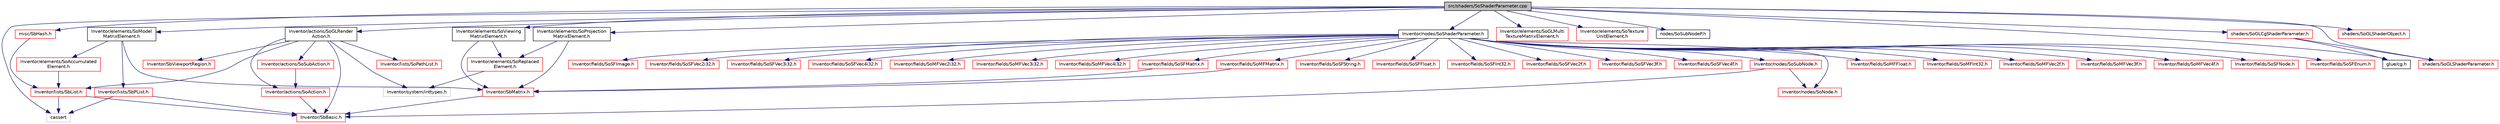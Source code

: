 digraph "src/shaders/SoShaderParameter.cpp"
{
 // LATEX_PDF_SIZE
  edge [fontname="Helvetica",fontsize="10",labelfontname="Helvetica",labelfontsize="10"];
  node [fontname="Helvetica",fontsize="10",shape=record];
  Node1 [label="src/shaders/SoShaderParameter.cpp",height=0.2,width=0.4,color="black", fillcolor="grey75", style="filled", fontcolor="black",tooltip=" "];
  Node1 -> Node2 [color="midnightblue",fontsize="10",style="solid",fontname="Helvetica"];
  Node2 [label="Inventor/nodes/SoShaderParameter.h",height=0.2,width=0.4,color="black", fillcolor="white", style="filled",URL="$SoShaderParameter_8h.html",tooltip=" "];
  Node2 -> Node3 [color="midnightblue",fontsize="10",style="solid",fontname="Helvetica"];
  Node3 [label="Inventor/nodes/SoNode.h",height=0.2,width=0.4,color="red", fillcolor="white", style="filled",URL="$SoNode_8h.html",tooltip=" "];
  Node2 -> Node35 [color="midnightblue",fontsize="10",style="solid",fontname="Helvetica"];
  Node35 [label="Inventor/nodes/SoSubNode.h",height=0.2,width=0.4,color="red", fillcolor="white", style="filled",URL="$SoSubNode_8h.html",tooltip=" "];
  Node35 -> Node7 [color="midnightblue",fontsize="10",style="solid",fontname="Helvetica"];
  Node7 [label="Inventor/SbBasic.h",height=0.2,width=0.4,color="red", fillcolor="white", style="filled",URL="$SbBasic_8h.html",tooltip=" "];
  Node35 -> Node3 [color="midnightblue",fontsize="10",style="solid",fontname="Helvetica"];
  Node2 -> Node41 [color="midnightblue",fontsize="10",style="solid",fontname="Helvetica"];
  Node41 [label="Inventor/fields/SoSFString.h",height=0.2,width=0.4,color="red", fillcolor="white", style="filled",URL="$SoSFString_8h.html",tooltip=" "];
  Node2 -> Node53 [color="midnightblue",fontsize="10",style="solid",fontname="Helvetica"];
  Node53 [label="Inventor/fields/SoSFFloat.h",height=0.2,width=0.4,color="red", fillcolor="white", style="filled",URL="$SoSFFloat_8h.html",tooltip=" "];
  Node2 -> Node54 [color="midnightblue",fontsize="10",style="solid",fontname="Helvetica"];
  Node54 [label="Inventor/fields/SoSFInt32.h",height=0.2,width=0.4,color="red", fillcolor="white", style="filled",URL="$SoSFInt32_8h.html",tooltip=" "];
  Node2 -> Node55 [color="midnightblue",fontsize="10",style="solid",fontname="Helvetica"];
  Node55 [label="Inventor/fields/SoSFVec2f.h",height=0.2,width=0.4,color="red", fillcolor="white", style="filled",URL="$SoSFVec2f_8h.html",tooltip=" "];
  Node2 -> Node59 [color="midnightblue",fontsize="10",style="solid",fontname="Helvetica"];
  Node59 [label="Inventor/fields/SoSFVec3f.h",height=0.2,width=0.4,color="red", fillcolor="white", style="filled",URL="$SoSFVec3f_8h.html",tooltip=" "];
  Node2 -> Node62 [color="midnightblue",fontsize="10",style="solid",fontname="Helvetica"];
  Node62 [label="Inventor/fields/SoSFVec4f.h",height=0.2,width=0.4,color="red", fillcolor="white", style="filled",URL="$SoSFVec4f_8h.html",tooltip=" "];
  Node2 -> Node64 [color="midnightblue",fontsize="10",style="solid",fontname="Helvetica"];
  Node64 [label="Inventor/fields/SoMFFloat.h",height=0.2,width=0.4,color="red", fillcolor="white", style="filled",URL="$SoMFFloat_8h.html",tooltip=" "];
  Node2 -> Node65 [color="midnightblue",fontsize="10",style="solid",fontname="Helvetica"];
  Node65 [label="Inventor/fields/SoMFInt32.h",height=0.2,width=0.4,color="red", fillcolor="white", style="filled",URL="$SoMFInt32_8h.html",tooltip=" "];
  Node2 -> Node66 [color="midnightblue",fontsize="10",style="solid",fontname="Helvetica"];
  Node66 [label="Inventor/fields/SoMFVec2f.h",height=0.2,width=0.4,color="red", fillcolor="white", style="filled",URL="$SoMFVec2f_8h.html",tooltip=" "];
  Node2 -> Node67 [color="midnightblue",fontsize="10",style="solid",fontname="Helvetica"];
  Node67 [label="Inventor/fields/SoMFVec3f.h",height=0.2,width=0.4,color="red", fillcolor="white", style="filled",URL="$SoMFVec3f_8h.html",tooltip=" "];
  Node2 -> Node68 [color="midnightblue",fontsize="10",style="solid",fontname="Helvetica"];
  Node68 [label="Inventor/fields/SoMFVec4f.h",height=0.2,width=0.4,color="red", fillcolor="white", style="filled",URL="$SoMFVec4f_8h.html",tooltip=" "];
  Node2 -> Node69 [color="midnightblue",fontsize="10",style="solid",fontname="Helvetica"];
  Node69 [label="Inventor/fields/SoSFMatrix.h",height=0.2,width=0.4,color="red", fillcolor="white", style="filled",URL="$SoSFMatrix_8h.html",tooltip=" "];
  Node69 -> Node70 [color="midnightblue",fontsize="10",style="solid",fontname="Helvetica"];
  Node70 [label="Inventor/SbMatrix.h",height=0.2,width=0.4,color="red", fillcolor="white", style="filled",URL="$SbMatrix_8h.html",tooltip=" "];
  Node70 -> Node7 [color="midnightblue",fontsize="10",style="solid",fontname="Helvetica"];
  Node2 -> Node71 [color="midnightblue",fontsize="10",style="solid",fontname="Helvetica"];
  Node71 [label="Inventor/fields/SoMFMatrix.h",height=0.2,width=0.4,color="red", fillcolor="white", style="filled",URL="$SoMFMatrix_8h.html",tooltip=" "];
  Node71 -> Node70 [color="midnightblue",fontsize="10",style="solid",fontname="Helvetica"];
  Node2 -> Node72 [color="midnightblue",fontsize="10",style="solid",fontname="Helvetica"];
  Node72 [label="Inventor/fields/SoSFNode.h",height=0.2,width=0.4,color="red", fillcolor="white", style="filled",URL="$SoSFNode_8h.html",tooltip=" "];
  Node2 -> Node73 [color="midnightblue",fontsize="10",style="solid",fontname="Helvetica"];
  Node73 [label="Inventor/fields/SoSFEnum.h",height=0.2,width=0.4,color="red", fillcolor="white", style="filled",URL="$SoSFEnum_8h.html",tooltip=" "];
  Node2 -> Node74 [color="midnightblue",fontsize="10",style="solid",fontname="Helvetica"];
  Node74 [label="Inventor/fields/SoSFImage.h",height=0.2,width=0.4,color="red", fillcolor="white", style="filled",URL="$SoSFImage_8h.html",tooltip=" "];
  Node2 -> Node76 [color="midnightblue",fontsize="10",style="solid",fontname="Helvetica"];
  Node76 [label="Inventor/fields/SoSFVec2i32.h",height=0.2,width=0.4,color="red", fillcolor="white", style="filled",URL="$SoSFVec2i32_8h.html",tooltip=" "];
  Node2 -> Node78 [color="midnightblue",fontsize="10",style="solid",fontname="Helvetica"];
  Node78 [label="Inventor/fields/SoSFVec3i32.h",height=0.2,width=0.4,color="red", fillcolor="white", style="filled",URL="$SoSFVec3i32_8h.html",tooltip=" "];
  Node2 -> Node80 [color="midnightblue",fontsize="10",style="solid",fontname="Helvetica"];
  Node80 [label="Inventor/fields/SoSFVec4i32.h",height=0.2,width=0.4,color="red", fillcolor="white", style="filled",URL="$SoSFVec4i32_8h.html",tooltip=" "];
  Node2 -> Node82 [color="midnightblue",fontsize="10",style="solid",fontname="Helvetica"];
  Node82 [label="Inventor/fields/SoMFVec2i32.h",height=0.2,width=0.4,color="red", fillcolor="white", style="filled",URL="$SoMFVec2i32_8h.html",tooltip=" "];
  Node2 -> Node83 [color="midnightblue",fontsize="10",style="solid",fontname="Helvetica"];
  Node83 [label="Inventor/fields/SoMFVec3i32.h",height=0.2,width=0.4,color="red", fillcolor="white", style="filled",URL="$SoMFVec3i32_8h.html",tooltip=" "];
  Node2 -> Node84 [color="midnightblue",fontsize="10",style="solid",fontname="Helvetica"];
  Node84 [label="Inventor/fields/SoMFVec4i32.h",height=0.2,width=0.4,color="red", fillcolor="white", style="filled",URL="$SoMFVec4i32_8h.html",tooltip=" "];
  Node1 -> Node85 [color="midnightblue",fontsize="10",style="solid",fontname="Helvetica"];
  Node85 [label="Inventor/actions/SoGLRender\lAction.h",height=0.2,width=0.4,color="black", fillcolor="white", style="filled",URL="$SoGLRenderAction_8h.html",tooltip=" "];
  Node85 -> Node86 [color="midnightblue",fontsize="10",style="solid",fontname="Helvetica"];
  Node86 [label="Inventor/actions/SoAction.h",height=0.2,width=0.4,color="red", fillcolor="white", style="filled",URL="$SoAction_8h.html",tooltip=" "];
  Node86 -> Node7 [color="midnightblue",fontsize="10",style="solid",fontname="Helvetica"];
  Node85 -> Node93 [color="midnightblue",fontsize="10",style="solid",fontname="Helvetica"];
  Node93 [label="Inventor/actions/SoSubAction.h",height=0.2,width=0.4,color="red", fillcolor="white", style="filled",URL="$SoSubAction_8h.html",tooltip=" "];
  Node93 -> Node86 [color="midnightblue",fontsize="10",style="solid",fontname="Helvetica"];
  Node85 -> Node7 [color="midnightblue",fontsize="10",style="solid",fontname="Helvetica"];
  Node85 -> Node94 [color="midnightblue",fontsize="10",style="solid",fontname="Helvetica"];
  Node94 [label="Inventor/SbViewportRegion.h",height=0.2,width=0.4,color="red", fillcolor="white", style="filled",URL="$SbViewportRegion_8h.html",tooltip=" "];
  Node85 -> Node44 [color="midnightblue",fontsize="10",style="solid",fontname="Helvetica"];
  Node44 [label="Inventor/system/inttypes.h",height=0.2,width=0.4,color="grey75", fillcolor="white", style="filled",tooltip=" "];
  Node85 -> Node33 [color="midnightblue",fontsize="10",style="solid",fontname="Helvetica"];
  Node33 [label="Inventor/lists/SoPathList.h",height=0.2,width=0.4,color="red", fillcolor="white", style="filled",URL="$SoPathList_8h.html",tooltip=" "];
  Node85 -> Node39 [color="midnightblue",fontsize="10",style="solid",fontname="Helvetica"];
  Node39 [label="Inventor/lists/SbList.h",height=0.2,width=0.4,color="red", fillcolor="white", style="filled",URL="$SbList_8h.html",tooltip=" "];
  Node39 -> Node18 [color="midnightblue",fontsize="10",style="solid",fontname="Helvetica"];
  Node18 [label="cassert",height=0.2,width=0.4,color="grey75", fillcolor="white", style="filled",tooltip=" "];
  Node39 -> Node7 [color="midnightblue",fontsize="10",style="solid",fontname="Helvetica"];
  Node1 -> Node95 [color="midnightblue",fontsize="10",style="solid",fontname="Helvetica"];
  Node95 [label="Inventor/elements/SoModel\lMatrixElement.h",height=0.2,width=0.4,color="black", fillcolor="white", style="filled",URL="$SoModelMatrixElement_8h.html",tooltip=" "];
  Node95 -> Node96 [color="midnightblue",fontsize="10",style="solid",fontname="Helvetica"];
  Node96 [label="Inventor/elements/SoAccumulated\lElement.h",height=0.2,width=0.4,color="red", fillcolor="white", style="filled",URL="$SoAccumulatedElement_8h.html",tooltip=" "];
  Node96 -> Node39 [color="midnightblue",fontsize="10",style="solid",fontname="Helvetica"];
  Node95 -> Node70 [color="midnightblue",fontsize="10",style="solid",fontname="Helvetica"];
  Node95 -> Node17 [color="midnightblue",fontsize="10",style="solid",fontname="Helvetica"];
  Node17 [label="Inventor/lists/SbPList.h",height=0.2,width=0.4,color="red", fillcolor="white", style="filled",URL="$lists_2SbPList_8h.html",tooltip=" "];
  Node17 -> Node7 [color="midnightblue",fontsize="10",style="solid",fontname="Helvetica"];
  Node17 -> Node18 [color="midnightblue",fontsize="10",style="solid",fontname="Helvetica"];
  Node1 -> Node100 [color="midnightblue",fontsize="10",style="solid",fontname="Helvetica"];
  Node100 [label="Inventor/elements/SoViewing\lMatrixElement.h",height=0.2,width=0.4,color="black", fillcolor="white", style="filled",URL="$SoViewingMatrixElement_8h.html",tooltip=" "];
  Node100 -> Node101 [color="midnightblue",fontsize="10",style="solid",fontname="Helvetica"];
  Node101 [label="Inventor/elements/SoReplaced\lElement.h",height=0.2,width=0.4,color="red", fillcolor="white", style="filled",URL="$SoReplacedElement_8h.html",tooltip=" "];
  Node101 -> Node44 [color="midnightblue",fontsize="10",style="solid",fontname="Helvetica"];
  Node100 -> Node70 [color="midnightblue",fontsize="10",style="solid",fontname="Helvetica"];
  Node1 -> Node102 [color="midnightblue",fontsize="10",style="solid",fontname="Helvetica"];
  Node102 [label="Inventor/elements/SoProjection\lMatrixElement.h",height=0.2,width=0.4,color="black", fillcolor="white", style="filled",URL="$SoProjectionMatrixElement_8h.html",tooltip=" "];
  Node102 -> Node101 [color="midnightblue",fontsize="10",style="solid",fontname="Helvetica"];
  Node102 -> Node70 [color="midnightblue",fontsize="10",style="solid",fontname="Helvetica"];
  Node1 -> Node103 [color="midnightblue",fontsize="10",style="solid",fontname="Helvetica"];
  Node103 [label="Inventor/elements/SoGLMulti\lTextureMatrixElement.h",height=0.2,width=0.4,color="red", fillcolor="white", style="filled",URL="$SoGLMultiTextureMatrixElement_8h.html",tooltip=" "];
  Node1 -> Node105 [color="midnightblue",fontsize="10",style="solid",fontname="Helvetica"];
  Node105 [label="Inventor/elements/SoTexture\lUnitElement.h",height=0.2,width=0.4,color="red", fillcolor="white", style="filled",URL="$SoTextureUnitElement_8h.html",tooltip=" "];
  Node1 -> Node18 [color="midnightblue",fontsize="10",style="solid",fontname="Helvetica"];
  Node1 -> Node107 [color="midnightblue",fontsize="10",style="solid",fontname="Helvetica"];
  Node107 [label="nodes/SoSubNodeP.h",height=0.2,width=0.4,color="black", fillcolor="white", style="filled",URL="$SoSubNodeP_8h.html",tooltip=" "];
  Node1 -> Node108 [color="midnightblue",fontsize="10",style="solid",fontname="Helvetica"];
  Node108 [label="misc/SbHash.h",height=0.2,width=0.4,color="red", fillcolor="white", style="filled",URL="$SbHash_8h.html",tooltip=" "];
  Node108 -> Node39 [color="midnightblue",fontsize="10",style="solid",fontname="Helvetica"];
  Node1 -> Node117 [color="midnightblue",fontsize="10",style="solid",fontname="Helvetica"];
  Node117 [label="glue/cg.h",height=0.2,width=0.4,color="black", fillcolor="white", style="filled",URL="$cg_8h.html",tooltip=" "];
  Node1 -> Node118 [color="midnightblue",fontsize="10",style="solid",fontname="Helvetica"];
  Node118 [label="shaders/SoGLShaderObject.h",height=0.2,width=0.4,color="red", fillcolor="white", style="filled",URL="$SoGLShaderObject_8h.html",tooltip=" "];
  Node1 -> Node123 [color="midnightblue",fontsize="10",style="solid",fontname="Helvetica"];
  Node123 [label="shaders/SoGLShaderParameter.h",height=0.2,width=0.4,color="red", fillcolor="white", style="filled",URL="$SoGLShaderParameter_8h.html",tooltip=" "];
  Node1 -> Node124 [color="midnightblue",fontsize="10",style="solid",fontname="Helvetica"];
  Node124 [label="shaders/SoGLCgShaderParameter.h",height=0.2,width=0.4,color="red", fillcolor="white", style="filled",URL="$SoGLCgShaderParameter_8h.html",tooltip=" "];
  Node124 -> Node123 [color="midnightblue",fontsize="10",style="solid",fontname="Helvetica"];
  Node124 -> Node117 [color="midnightblue",fontsize="10",style="solid",fontname="Helvetica"];
}
